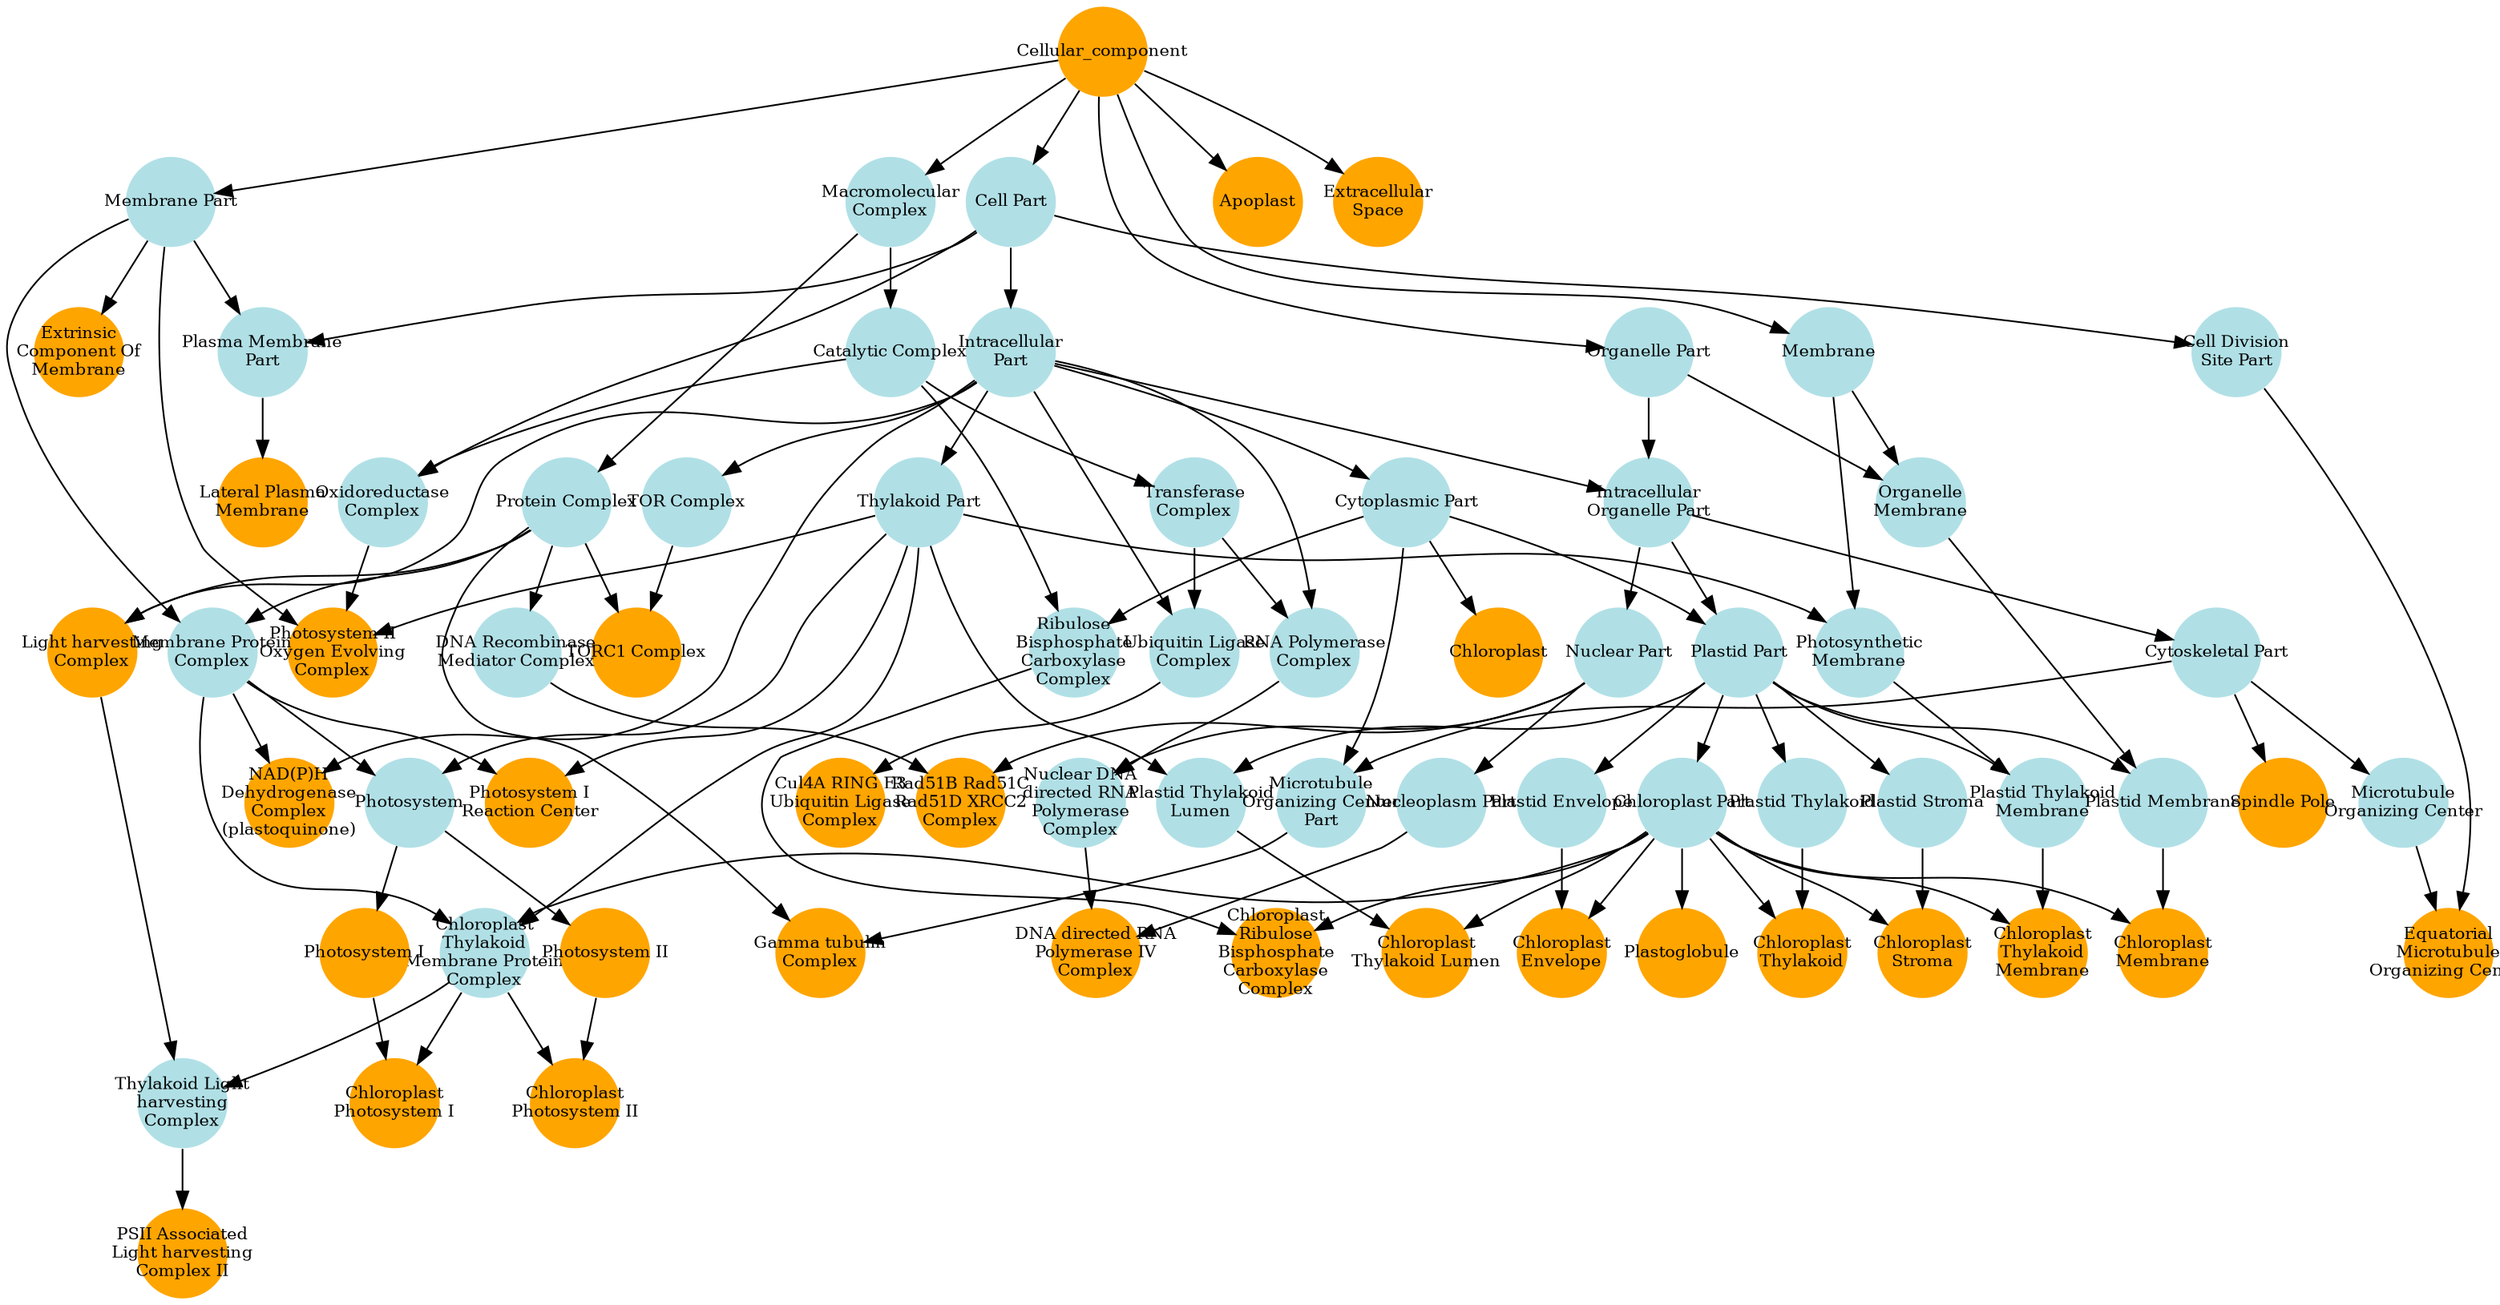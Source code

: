 digraph {
1 [style="filled", fixedsize="true", fontsize="10", shape="circle", width="0.75", fillcolor="orange", label="Cellular_component", color="transparent"];
2 [style="filled", fixedsize="true", fontsize="10", shape="circle", width="0.75", fillcolor="powderblue", label="Cell Part", color="transparent"];
3 [style="filled", fixedsize="true", fontsize="10", shape="circle", width="0.75", fillcolor="powderblue", label="Intracellular
Part", color="transparent"];
4 [style="filled", fixedsize="true", fontsize="10", shape="circle", width="0.75", fillcolor="powderblue", label="Thylakoid Part", color="transparent"];
5 [style="filled", fixedsize="true", fontsize="10", shape="circle", width="0.75", fillcolor="powderblue", label="Macromolecular
Complex", color="transparent"];
6 [style="filled", fixedsize="true", fontsize="10", shape="circle", width="0.75", fillcolor="powderblue", label="Protein Complex", color="transparent"];
7 [style="filled", fixedsize="true", fontsize="10", shape="circle", width="0.75", fillcolor="powderblue", label="Membrane Part", color="transparent"];
8 [style="filled", fixedsize="true", fontsize="10", shape="circle", width="0.75", fillcolor="powderblue", label="Membrane Protein
Complex", color="transparent"];
9 [style="filled", fixedsize="true", fontsize="10", shape="circle", width="0.75", fillcolor="powderblue", label="Photosystem", color="transparent"];
10 [style="filled", fixedsize="true", fontsize="10", shape="circle", width="0.75", fillcolor="orange", label="Photosystem I", color="transparent"];
11 [style="filled", fixedsize="true", fontsize="10", shape="circle", width="0.75", fillcolor="powderblue", label="Organelle Part", color="transparent"];
12 [style="filled", fixedsize="true", fontsize="10", shape="circle", width="0.75", fillcolor="powderblue", label="Intracellular
Organelle Part", color="transparent"];
13 [style="filled", fixedsize="true", fontsize="10", shape="circle", width="0.75", fillcolor="powderblue", label="Cytoplasmic Part", color="transparent"];
14 [style="filled", fixedsize="true", fontsize="10", shape="circle", width="0.75", fillcolor="powderblue", label="Plastid Part", color="transparent"];
15 [style="filled", fixedsize="true", fontsize="10", shape="circle", width="0.75", fillcolor="powderblue", label="Plastid Thylakoid", color="transparent"];
16 [style="filled", fixedsize="true", fontsize="10", shape="circle", width="0.75", fillcolor="powderblue", label="Chloroplast Part", color="transparent"];
17 [style="filled", fixedsize="true", fontsize="10", shape="circle", width="0.75", fillcolor="orange", label="Chloroplast
Thylakoid", color="transparent"];
18 [style="filled", fixedsize="true", fontsize="10", shape="circle", width="0.75", fillcolor="powderblue", label="Membrane", color="transparent"];
19 [style="filled", fixedsize="true", fontsize="10", shape="circle", width="0.75", fillcolor="powderblue", label="Photosynthetic
Membrane", color="transparent"];
20 [style="filled", fixedsize="true", fontsize="10", shape="circle", width="0.75", fillcolor="powderblue", label="Plastid Thylakoid
Membrane", color="transparent"];
21 [style="filled", fixedsize="true", fontsize="10", shape="circle", width="0.75", fillcolor="orange", label="Chloroplast
Thylakoid
Membrane", color="transparent"];
22 [style="filled", fixedsize="true", fontsize="10", shape="circle", width="0.75", fillcolor="orange", label="Plastoglobule", color="transparent"];
23 [style="filled", fixedsize="true", fontsize="10", shape="circle", width="0.75", fillcolor="orange", label="Light harvesting
Complex", color="transparent"];
24 [style="filled", fixedsize="true", fontsize="10", shape="circle", width="0.75", fillcolor="orange", label="Photosystem II", color="transparent"];
25 [style="filled", fixedsize="true", fontsize="10", shape="circle", width="0.75", fillcolor="powderblue", label="Chloroplast
Thylakoid
Membrane Protein
Complex", color="transparent"];
26 [style="filled", fixedsize="true", fontsize="10", shape="circle", width="0.75", fillcolor="orange", label="Chloroplast
Photosystem II", color="transparent"];
27 [style="filled", fixedsize="true", fontsize="10", shape="circle", width="0.75", fillcolor="powderblue", label="Plastid Thylakoid
Lumen", color="transparent"];
28 [style="filled", fixedsize="true", fontsize="10", shape="circle", width="0.75", fillcolor="orange", label="Chloroplast
Thylakoid Lumen", color="transparent"];
29 [style="filled", fixedsize="true", fontsize="10", shape="circle", width="0.75", fillcolor="powderblue", label="Catalytic Complex", color="transparent"];
30 [style="filled", fixedsize="true", fontsize="10", shape="circle", width="0.75", fillcolor="powderblue", label="Oxidoreductase
Complex", color="transparent"];
31 [style="filled", fixedsize="true", fontsize="10", shape="circle", width="0.75", fillcolor="orange", label="Photosystem II
Oxygen Evolving
Complex", color="transparent"];
32 [style="filled", fixedsize="true", fontsize="10", shape="circle", width="0.75", fillcolor="powderblue", label="Ribulose
Bisphosphate
Carboxylase
Complex", color="transparent"];
33 [style="filled", fixedsize="true", fontsize="10", shape="circle", width="0.75", fillcolor="orange", label="Chloroplast
Ribulose
Bisphosphate
Carboxylase
Complex", color="transparent"];
34 [style="filled", fixedsize="true", fontsize="10", shape="circle", width="0.75", fillcolor="powderblue", label="Thylakoid Light
harvesting
Complex", color="transparent"];
35 [style="filled", fixedsize="true", fontsize="10", shape="circle", width="0.75", fillcolor="orange", label="PSII Associated
Light harvesting
Complex II", color="transparent"];
36 [style="filled", fixedsize="true", fontsize="10", shape="circle", width="0.75", fillcolor="powderblue", label="Plastid Envelope", color="transparent"];
37 [style="filled", fixedsize="true", fontsize="10", shape="circle", width="0.75", fillcolor="orange", label="Chloroplast
Envelope", color="transparent"];
38 [style="filled", fixedsize="true", fontsize="10", shape="circle", width="0.75", fillcolor="powderblue", label="Cytoskeletal Part", color="transparent"];
39 [style="filled", fixedsize="true", fontsize="10", shape="circle", width="0.75", fillcolor="orange", label="Spindle Pole", color="transparent"];
40 [style="filled", fixedsize="true", fontsize="10", shape="circle", width="0.75", fillcolor="powderblue", label="Organelle
Membrane", color="transparent"];
41 [style="filled", fixedsize="true", fontsize="10", shape="circle", width="0.75", fillcolor="powderblue", label="Plastid Membrane", color="transparent"];
42 [style="filled", fixedsize="true", fontsize="10", shape="circle", width="0.75", fillcolor="orange", label="Chloroplast
Membrane", color="transparent"];
43 [style="filled", fixedsize="true", fontsize="10", shape="circle", width="0.75", fillcolor="orange", label="NAD(P)H
Dehydrogenase
Complex
(plastoquinone)", color="transparent"];
44 [style="filled", fixedsize="true", fontsize="10", shape="circle", width="0.75", fillcolor="powderblue", label="Microtubule
Organizing Center
Part", color="transparent"];
45 [style="filled", fixedsize="true", fontsize="10", shape="circle", width="0.75", fillcolor="orange", label="Gamma tubulin
Complex", color="transparent"];
46 [style="filled", fixedsize="true", fontsize="10", shape="circle", width="0.75", fillcolor="orange", label="Chloroplast", color="transparent"];
47 [style="filled", fixedsize="true", fontsize="10", shape="circle", width="0.75", fillcolor="orange", label="Extrinsic
Component Of
Membrane", color="transparent"];
48 [style="filled", fixedsize="true", fontsize="10", shape="circle", width="0.75", fillcolor="powderblue", label="Nuclear Part", color="transparent"];
49 [style="filled", fixedsize="true", fontsize="10", shape="circle", width="0.75", fillcolor="powderblue", label="Nucleoplasm Part", color="transparent"];
50 [style="filled", fixedsize="true", fontsize="10", shape="circle", width="0.75", fillcolor="powderblue", label="Transferase
Complex", color="transparent"];
51 [style="filled", fixedsize="true", fontsize="10", shape="circle", width="0.75", fillcolor="powderblue", label="RNA Polymerase
Complex", color="transparent"];
52 [style="filled", fixedsize="true", fontsize="10", shape="circle", width="0.75", fillcolor="powderblue", label="Nuclear DNA
directed RNA
Polymerase
Complex", color="transparent"];
53 [style="filled", fixedsize="true", fontsize="10", shape="circle", width="0.75", fillcolor="orange", label="DNA directed RNA
Polymerase IV
Complex", color="transparent"];
54 [style="filled", fixedsize="true", fontsize="10", shape="circle", width="0.75", fillcolor="powderblue", label="Microtubule
Organizing Center", color="transparent"];
55 [style="filled", fixedsize="true", fontsize="10", shape="circle", width="0.75", fillcolor="powderblue", label="Cell Division
Site Part", color="transparent"];
56 [style="filled", fixedsize="true", fontsize="10", shape="circle", width="0.75", fillcolor="orange", label="Equatorial
Microtubule
Organizing Center", color="transparent"];
57 [style="filled", fixedsize="true", fontsize="10", shape="circle", width="0.75", fillcolor="powderblue", label="Ubiquitin Ligase
Complex", color="transparent"];
58 [style="filled", fixedsize="true", fontsize="10", shape="circle", width="0.75", fillcolor="orange", label="Cul4A RING E3
Ubiquitin Ligase
Complex", color="transparent"];
59 [style="filled", fixedsize="true", fontsize="10", shape="circle", width="0.75", fillcolor="orange", label="Chloroplast
Photosystem I", color="transparent"];
60 [style="filled", fixedsize="true", fontsize="10", shape="circle", width="0.75", fillcolor="orange", label="Photosystem I
Reaction Center", color="transparent"];
61 [style="filled", fixedsize="true", fontsize="10", shape="circle", width="0.75", fillcolor="orange", label="Apoplast", color="transparent"];
62 [style="filled", fixedsize="true", fontsize="10", shape="circle", width="0.75", fillcolor="powderblue", label="TOR Complex", color="transparent"];
63 [style="filled", fixedsize="true", fontsize="10", shape="circle", width="0.75", fillcolor="orange", label="TORC1 Complex", color="transparent"];
64 [style="filled", fixedsize="true", fontsize="10", shape="circle", width="0.75", fillcolor="powderblue", label="Plastid Stroma", color="transparent"];
65 [style="filled", fixedsize="true", fontsize="10", shape="circle", width="0.75", fillcolor="orange", label="Chloroplast
Stroma", color="transparent"];
66 [style="filled", fixedsize="true", fontsize="10", shape="circle", width="0.75", fillcolor="orange", label="Extracellular
Space", color="transparent"];
67 [style="filled", fixedsize="true", fontsize="10", shape="circle", width="0.75", fillcolor="powderblue", label="Plasma Membrane
Part", color="transparent"];
68 [style="filled", fixedsize="true", fontsize="10", shape="circle", width="0.75", fillcolor="orange", label="Lateral Plasma
Membrane", color="transparent"];
69 [style="filled", fixedsize="true", fontsize="10", shape="circle", width="0.75", fillcolor="powderblue", label="DNA Recombinase
Mediator Complex", color="transparent"];
70 [style="filled", fixedsize="true", fontsize="10", shape="circle", width="0.75", fillcolor="orange", label="Rad51B Rad51C
Rad51D XRCC2
Complex", color="transparent"];
1 -> 2 [color="#000000", lty="solid"];
2 -> 3 [color="#000000", lty="solid"];
3 -> 4 [color="#000000", lty="solid"];
1 -> 5 [color="#000000", lty="solid"];
5 -> 6 [color="#000000", lty="solid"];
1 -> 7 [color="#000000", lty="solid"];
6 -> 8 [color="#000000", lty="solid"];
7 -> 8 [color="#000000", lty="solid"];
4 -> 9 [color="#000000", lty="solid"];
8 -> 9 [color="#000000", lty="solid"];
9 -> 10 [color="#000000", lty="solid"];
1 -> 11 [color="#000000", lty="solid"];
3 -> 12 [color="#000000", lty="solid"];
11 -> 12 [color="#000000", lty="solid"];
3 -> 13 [color="#000000", lty="solid"];
12 -> 14 [color="#000000", lty="solid"];
13 -> 14 [color="#000000", lty="solid"];
14 -> 15 [color="#000000", lty="solid"];
14 -> 16 [color="#000000", lty="solid"];
15 -> 17 [color="#000000", lty="solid"];
16 -> 17 [color="#000000", lty="solid"];
1 -> 18 [color="#000000", lty="solid"];
4 -> 19 [color="#000000", lty="solid"];
18 -> 19 [color="#000000", lty="solid"];
14 -> 20 [color="#000000", lty="solid"];
19 -> 20 [color="#000000", lty="solid"];
16 -> 21 [color="#000000", lty="solid"];
20 -> 21 [color="#000000", lty="solid"];
16 -> 22 [color="#000000", lty="solid"];
3 -> 23 [color="#000000", lty="solid"];
6 -> 23 [color="#000000", lty="solid"];
9 -> 24 [color="#000000", lty="solid"];
4 -> 25 [color="#000000", lty="solid"];
8 -> 25 [color="#000000", lty="solid"];
16 -> 25 [color="#000000", lty="solid"];
24 -> 26 [color="#000000", lty="solid"];
25 -> 26 [color="#000000", lty="solid"];
4 -> 27 [color="#000000", lty="solid"];
14 -> 27 [color="#000000", lty="solid"];
16 -> 28 [color="#000000", lty="solid"];
27 -> 28 [color="#000000", lty="solid"];
5 -> 29 [color="#000000", lty="solid"];
2 -> 30 [color="#000000", lty="solid"];
29 -> 30 [color="#000000", lty="solid"];
4 -> 31 [color="#000000", lty="solid"];
7 -> 31 [color="#000000", lty="solid"];
30 -> 31 [color="#000000", lty="solid"];
13 -> 32 [color="#000000", lty="solid"];
29 -> 32 [color="#000000", lty="solid"];
16 -> 33 [color="#000000", lty="solid"];
32 -> 33 [color="#000000", lty="solid"];
23 -> 34 [color="#000000", lty="solid"];
25 -> 34 [color="#000000", lty="solid"];
34 -> 35 [color="#000000", lty="solid"];
14 -> 36 [color="#000000", lty="solid"];
16 -> 37 [color="#000000", lty="solid"];
36 -> 37 [color="#000000", lty="solid"];
12 -> 38 [color="#000000", lty="solid"];
38 -> 39 [color="#000000", lty="solid"];
11 -> 40 [color="#000000", lty="solid"];
18 -> 40 [color="#000000", lty="solid"];
14 -> 41 [color="#000000", lty="solid"];
40 -> 41 [color="#000000", lty="solid"];
16 -> 42 [color="#000000", lty="solid"];
41 -> 42 [color="#000000", lty="solid"];
3 -> 43 [color="#000000", lty="solid"];
8 -> 43 [color="#000000", lty="solid"];
13 -> 44 [color="#000000", lty="solid"];
38 -> 44 [color="#000000", lty="solid"];
6 -> 45 [color="#000000", lty="solid"];
44 -> 45 [color="#000000", lty="solid"];
13 -> 46 [color="#000000", lty="solid"];
7 -> 47 [color="#000000", lty="solid"];
12 -> 48 [color="#000000", lty="solid"];
48 -> 49 [color="#000000", lty="solid"];
29 -> 50 [color="#000000", lty="solid"];
3 -> 51 [color="#000000", lty="solid"];
50 -> 51 [color="#000000", lty="solid"];
48 -> 52 [color="#000000", lty="solid"];
51 -> 52 [color="#000000", lty="solid"];
49 -> 53 [color="#000000", lty="solid"];
52 -> 53 [color="#000000", lty="solid"];
38 -> 54 [color="#000000", lty="solid"];
2 -> 55 [color="#000000", lty="solid"];
54 -> 56 [color="#000000", lty="solid"];
55 -> 56 [color="#000000", lty="solid"];
3 -> 57 [color="#000000", lty="solid"];
50 -> 57 [color="#000000", lty="solid"];
57 -> 58 [color="#000000", lty="solid"];
10 -> 59 [color="#000000", lty="solid"];
25 -> 59 [color="#000000", lty="solid"];
4 -> 60 [color="#000000", lty="solid"];
8 -> 60 [color="#000000", lty="solid"];
1 -> 61 [color="#000000", lty="solid"];
3 -> 62 [color="#000000", lty="solid"];
6 -> 63 [color="#000000", lty="solid"];
62 -> 63 [color="#000000", lty="solid"];
14 -> 64 [color="#000000", lty="solid"];
16 -> 65 [color="#000000", lty="solid"];
64 -> 65 [color="#000000", lty="solid"];
1 -> 66 [color="#000000", lty="solid"];
2 -> 67 [color="#000000", lty="solid"];
7 -> 67 [color="#000000", lty="solid"];
67 -> 68 [color="#000000", lty="solid"];
6 -> 69 [color="#000000", lty="solid"];
48 -> 70 [color="#000000", lty="solid"];
69 -> 70 [color="#000000", lty="solid"];
}
